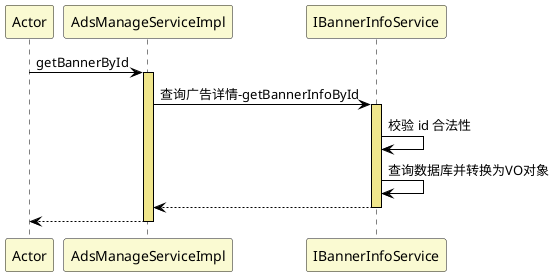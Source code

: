 @startuml
skinparam sequence {
ArrowColor black
LifeLineBorderColor black
LifeLineBackgroundColor khaki
ParticipantBackgroundColor lightgoldenrodyellow
}
participant Actor
Actor -> AdsManageServiceImpl : getBannerById
activate AdsManageServiceImpl
AdsManageServiceImpl -> IBannerInfoService : 查询广告详情-getBannerInfoById
activate IBannerInfoService
IBannerInfoService -> IBannerInfoService : 校验 id 合法性
IBannerInfoService -> IBannerInfoService : 查询数据库并转换为VO对象
IBannerInfoService --> AdsManageServiceImpl
deactivate IBannerInfoService
return
@enduml